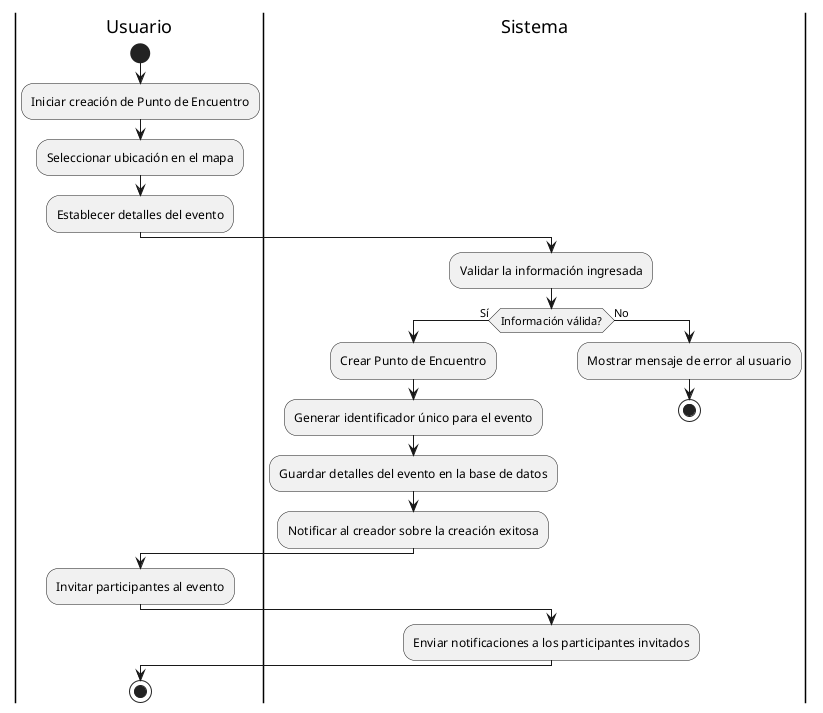 @startuml create_meeting_point
|Usuario|
start
:Iniciar creación de Punto de Encuentro;
|Usuario|
:Seleccionar ubicación en el mapa;
:Establecer detalles del evento;
|Sistema|
:Validar la información ingresada;
if (Información válida?) then (Sí)
  :Crear Punto de Encuentro;
  |Sistema|
  :Generar identificador único para el evento;
  :Guardar detalles del evento en la base de datos;
  :Notificar al creador sobre la creación exitosa;
else (No)
  |Sistema|
  :Mostrar mensaje de error al usuario;
  stop
endif
|Usuario|
:Invitar participantes al evento;
|Sistema|
:Enviar notificaciones a los participantes invitados;
|Usuario|
stop
@enduml
